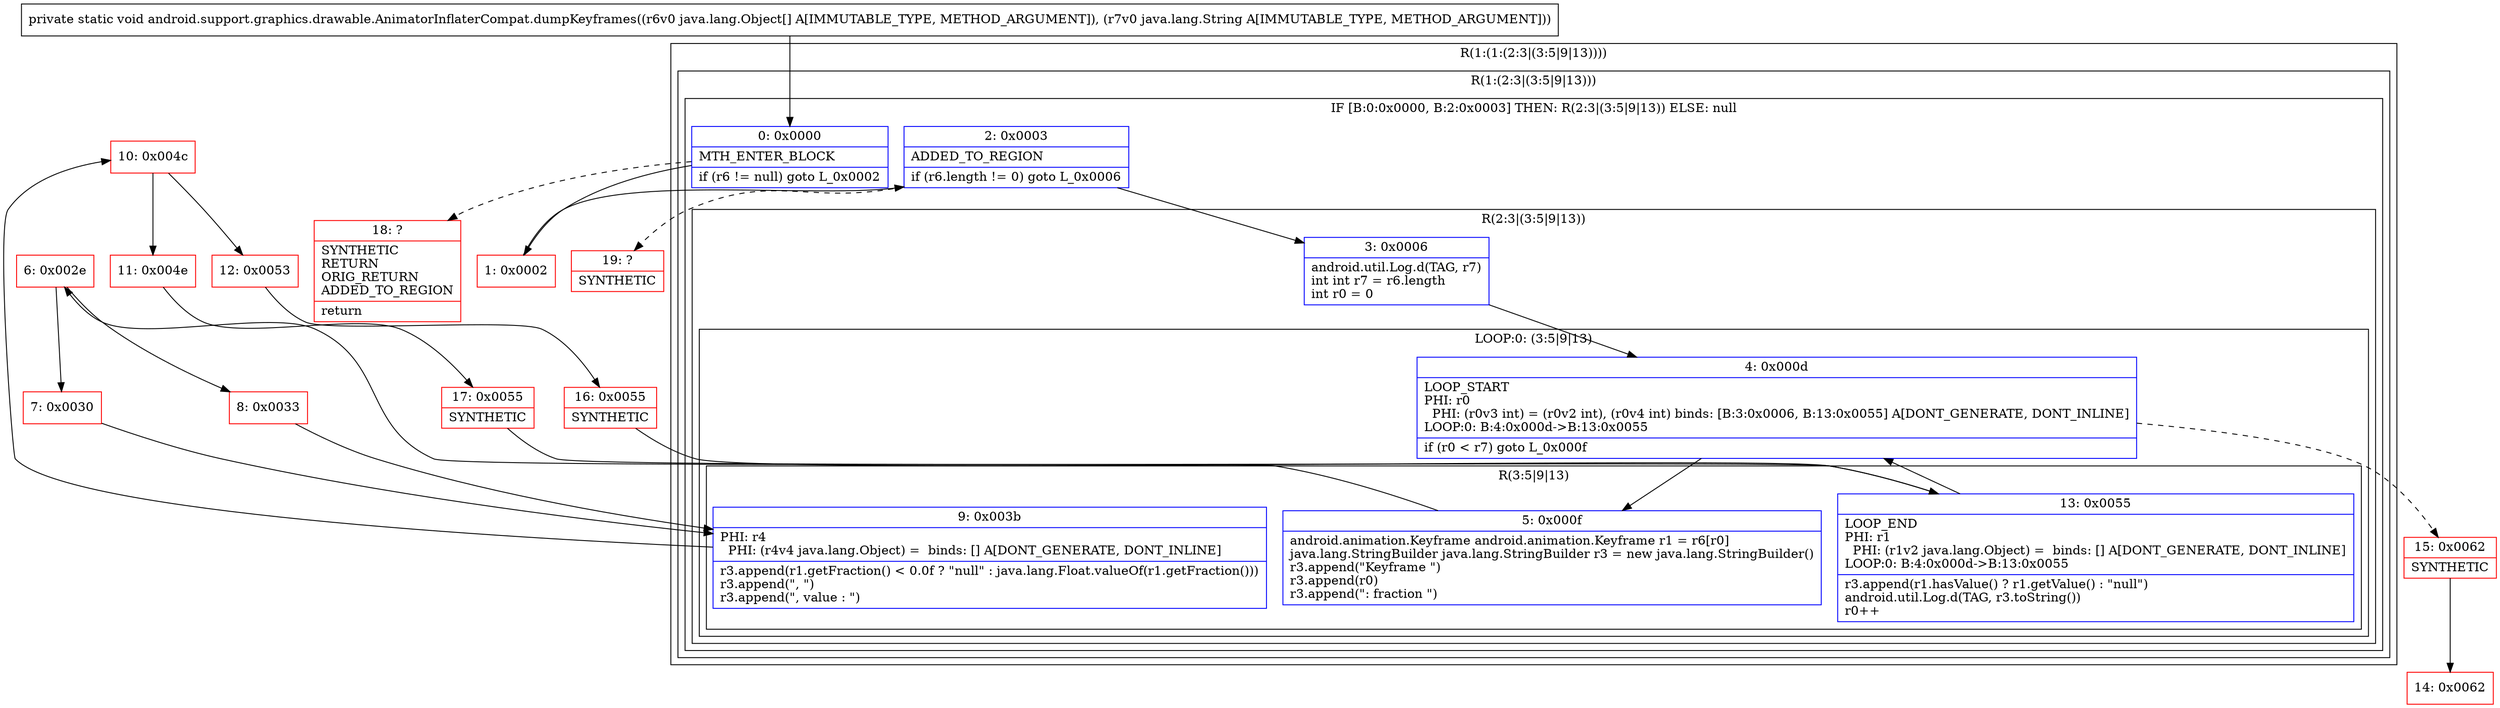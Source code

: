 digraph "CFG forandroid.support.graphics.drawable.AnimatorInflaterCompat.dumpKeyframes([Ljava\/lang\/Object;Ljava\/lang\/String;)V" {
subgraph cluster_Region_296760407 {
label = "R(1:(1:(2:3|(3:5|9|13))))";
node [shape=record,color=blue];
subgraph cluster_Region_1924115920 {
label = "R(1:(2:3|(3:5|9|13)))";
node [shape=record,color=blue];
subgraph cluster_IfRegion_559007395 {
label = "IF [B:0:0x0000, B:2:0x0003] THEN: R(2:3|(3:5|9|13)) ELSE: null";
node [shape=record,color=blue];
Node_0 [shape=record,label="{0\:\ 0x0000|MTH_ENTER_BLOCK\l|if (r6 != null) goto L_0x0002\l}"];
Node_2 [shape=record,label="{2\:\ 0x0003|ADDED_TO_REGION\l|if (r6.length != 0) goto L_0x0006\l}"];
subgraph cluster_Region_1767540347 {
label = "R(2:3|(3:5|9|13))";
node [shape=record,color=blue];
Node_3 [shape=record,label="{3\:\ 0x0006|android.util.Log.d(TAG, r7)\lint int r7 = r6.length\lint r0 = 0\l}"];
subgraph cluster_LoopRegion_1368890140 {
label = "LOOP:0: (3:5|9|13)";
node [shape=record,color=blue];
Node_4 [shape=record,label="{4\:\ 0x000d|LOOP_START\lPHI: r0 \l  PHI: (r0v3 int) = (r0v2 int), (r0v4 int) binds: [B:3:0x0006, B:13:0x0055] A[DONT_GENERATE, DONT_INLINE]\lLOOP:0: B:4:0x000d\-\>B:13:0x0055\l|if (r0 \< r7) goto L_0x000f\l}"];
subgraph cluster_Region_491103380 {
label = "R(3:5|9|13)";
node [shape=record,color=blue];
Node_5 [shape=record,label="{5\:\ 0x000f|android.animation.Keyframe android.animation.Keyframe r1 = r6[r0]\ljava.lang.StringBuilder java.lang.StringBuilder r3 = new java.lang.StringBuilder()\lr3.append(\"Keyframe \")\lr3.append(r0)\lr3.append(\": fraction \")\l}"];
Node_9 [shape=record,label="{9\:\ 0x003b|PHI: r4 \l  PHI: (r4v4 java.lang.Object) =  binds: [] A[DONT_GENERATE, DONT_INLINE]\l|r3.append(r1.getFraction() \< 0.0f ? \"null\" : java.lang.Float.valueOf(r1.getFraction()))\lr3.append(\", \")\lr3.append(\", value : \")\l}"];
Node_13 [shape=record,label="{13\:\ 0x0055|LOOP_END\lPHI: r1 \l  PHI: (r1v2 java.lang.Object) =  binds: [] A[DONT_GENERATE, DONT_INLINE]\lLOOP:0: B:4:0x000d\-\>B:13:0x0055\l|r3.append(r1.hasValue() ? r1.getValue() : \"null\")\landroid.util.Log.d(TAG, r3.toString())\lr0++\l}"];
}
}
}
}
}
}
Node_1 [shape=record,color=red,label="{1\:\ 0x0002}"];
Node_6 [shape=record,color=red,label="{6\:\ 0x002e}"];
Node_7 [shape=record,color=red,label="{7\:\ 0x0030}"];
Node_8 [shape=record,color=red,label="{8\:\ 0x0033}"];
Node_10 [shape=record,color=red,label="{10\:\ 0x004c}"];
Node_11 [shape=record,color=red,label="{11\:\ 0x004e}"];
Node_12 [shape=record,color=red,label="{12\:\ 0x0053}"];
Node_14 [shape=record,color=red,label="{14\:\ 0x0062}"];
Node_15 [shape=record,color=red,label="{15\:\ 0x0062|SYNTHETIC\l}"];
Node_16 [shape=record,color=red,label="{16\:\ 0x0055|SYNTHETIC\l}"];
Node_17 [shape=record,color=red,label="{17\:\ 0x0055|SYNTHETIC\l}"];
Node_18 [shape=record,color=red,label="{18\:\ ?|SYNTHETIC\lRETURN\lORIG_RETURN\lADDED_TO_REGION\l|return\l}"];
Node_19 [shape=record,color=red,label="{19\:\ ?|SYNTHETIC\l}"];
MethodNode[shape=record,label="{private static void android.support.graphics.drawable.AnimatorInflaterCompat.dumpKeyframes((r6v0 java.lang.Object[] A[IMMUTABLE_TYPE, METHOD_ARGUMENT]), (r7v0 java.lang.String A[IMMUTABLE_TYPE, METHOD_ARGUMENT])) }"];
MethodNode -> Node_0;
Node_0 -> Node_1;
Node_0 -> Node_18[style=dashed];
Node_2 -> Node_3;
Node_2 -> Node_19[style=dashed];
Node_3 -> Node_4;
Node_4 -> Node_5;
Node_4 -> Node_15[style=dashed];
Node_5 -> Node_6;
Node_9 -> Node_10;
Node_13 -> Node_4;
Node_1 -> Node_2;
Node_6 -> Node_7;
Node_6 -> Node_8;
Node_7 -> Node_9;
Node_8 -> Node_9;
Node_10 -> Node_11;
Node_10 -> Node_12;
Node_11 -> Node_17;
Node_12 -> Node_16;
Node_15 -> Node_14;
Node_16 -> Node_13;
Node_17 -> Node_13;
}

